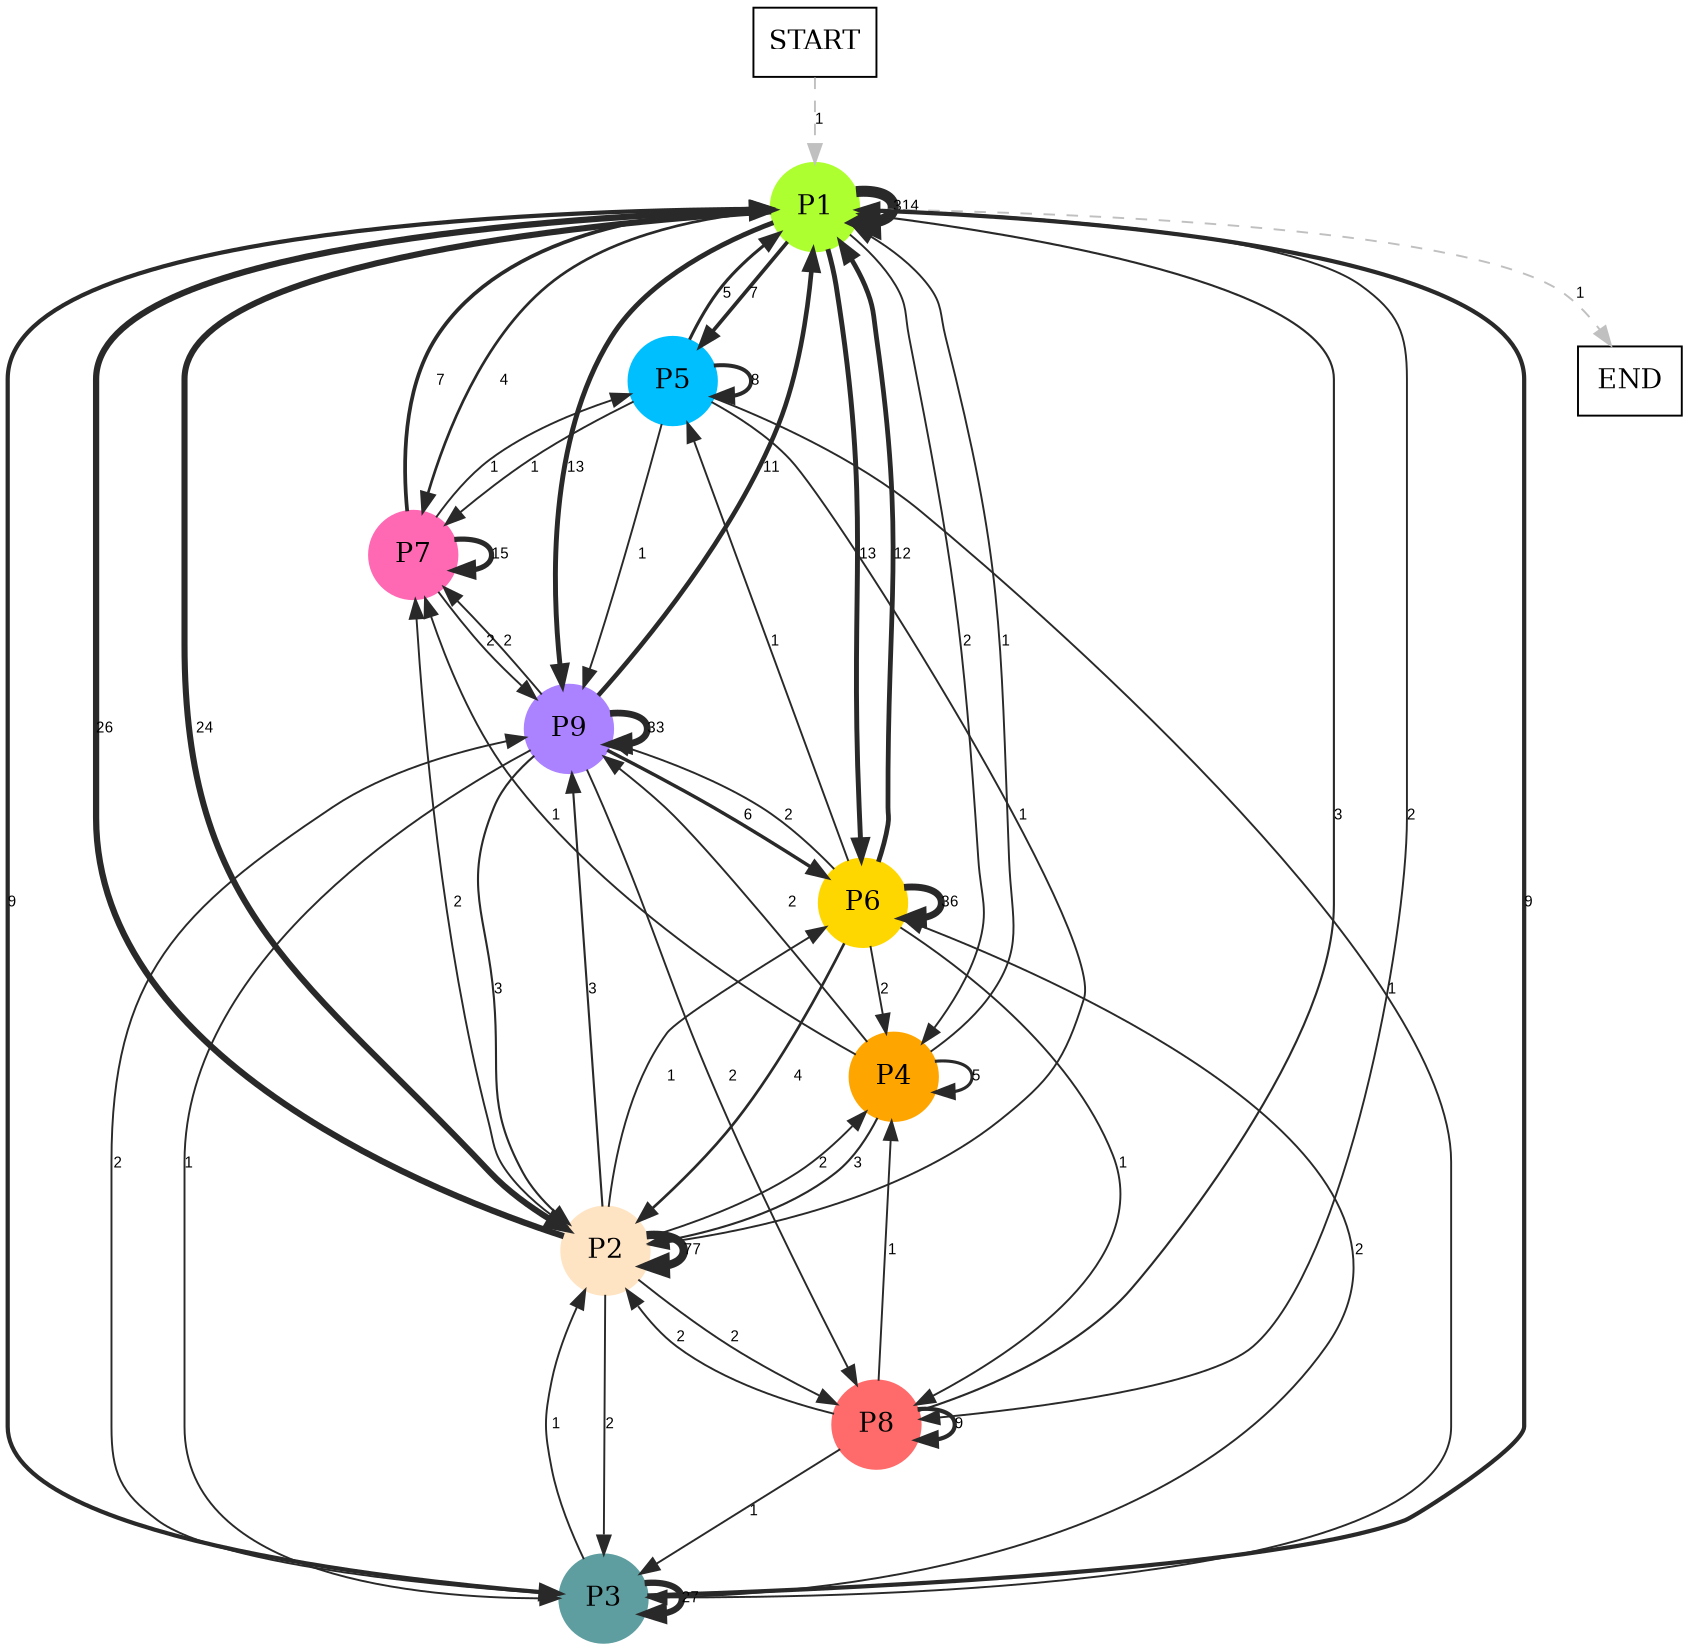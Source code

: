 digraph graphname {
	dpi = 150
	size="16,11!";
	margin = 0;
"P1" [shape=circle, color=greenyellow, style=filled]"P5" [shape=circle, color=deepskyblue, style=filled]"P8" [shape=circle, color=indianred1, style=filled]"P3" [shape=circle, color=cadetblue, style=filled]"P9" [shape=circle, color=mediumpurple1, style=filled]"P2" [shape=circle, color=bisque, style=filled]"P6" [shape=circle, color=gold, style=filled]"P7" [shape=circle, color=hotpink, style=filled]"P4" [shape=circle, color=orange, style=filled]"START" [shape=box, fillcolor=white, style=filled, color=black]"END" [shape=box, fillcolor=white, style=filled, color=black]"P1" -> "P1" [ color=grey16 penwidth = "5.749392985908253"label ="314" labelfloat=false fontname="Arial" fontsize=8]
"P1" -> "P5" [ color=grey16 penwidth = "1.9459101490553132"label ="7" labelfloat=false fontname="Arial" fontsize=8]
"P1" -> "P8" [ color=grey16 penwidth = "1"label ="2" labelfloat=false fontname="Arial" fontsize=8]
"P1" -> "P3" [ color=grey16 penwidth = "2.1972245773362196"label ="9" labelfloat=false fontname="Arial" fontsize=8]
"P1" -> "P9" [ color=grey16 penwidth = "2.5649493574615367"label ="13" labelfloat=false fontname="Arial" fontsize=8]
"P1" -> "P2" [ color=grey16 penwidth = "3.1780538303479458"label ="24" labelfloat=false fontname="Arial" fontsize=8]
"P1" -> "P6" [ color=grey16 penwidth = "2.5649493574615367"label ="13" labelfloat=false fontname="Arial" fontsize=8]
"P1" -> "P7" [ color=grey16 penwidth = "1.3862943611198906"label ="4" labelfloat=false fontname="Arial" fontsize=8]
"P1" -> "P4" [ color=grey16 penwidth = "1"label ="2" labelfloat=false fontname="Arial" fontsize=8]
"P1" -> "END" [ style = dashed color=grey label ="1" labelfloat=false fontname="Arial" fontsize=8]
"P5" -> "P1" [ color=grey16 penwidth = "1.6094379124341003"label ="5" labelfloat=false fontname="Arial" fontsize=8]
"P5" -> "P5" [ color=grey16 penwidth = "2.0794415416798357"label ="8" labelfloat=false fontname="Arial" fontsize=8]
"P5" -> "P3" [ color=grey16 penwidth = "1"label ="1" labelfloat=false fontname="Arial" fontsize=8]
"P5" -> "P9" [ color=grey16 penwidth = "1"label ="1" labelfloat=false fontname="Arial" fontsize=8]
"P5" -> "P2" [ color=grey16 penwidth = "1"label ="1" labelfloat=false fontname="Arial" fontsize=8]
"P5" -> "P7" [ color=grey16 penwidth = "1"label ="1" labelfloat=false fontname="Arial" fontsize=8]
"P8" -> "P1" [ color=grey16 penwidth = "1.0986122886681098"label ="3" labelfloat=false fontname="Arial" fontsize=8]
"P8" -> "P8" [ color=grey16 penwidth = "2.1972245773362196"label ="9" labelfloat=false fontname="Arial" fontsize=8]
"P8" -> "P3" [ color=grey16 penwidth = "1"label ="1" labelfloat=false fontname="Arial" fontsize=8]
"P8" -> "P2" [ color=grey16 penwidth = "1"label ="2" labelfloat=false fontname="Arial" fontsize=8]
"P8" -> "P4" [ color=grey16 penwidth = "1"label ="1" labelfloat=false fontname="Arial" fontsize=8]
"P3" -> "P1" [ color=grey16 penwidth = "2.1972245773362196"label ="9" labelfloat=false fontname="Arial" fontsize=8]
"P3" -> "P3" [ color=grey16 penwidth = "3.295836866004329"label ="27" labelfloat=false fontname="Arial" fontsize=8]
"P3" -> "P9" [ color=grey16 penwidth = "1"label ="2" labelfloat=false fontname="Arial" fontsize=8]
"P3" -> "P2" [ color=grey16 penwidth = "1"label ="1" labelfloat=false fontname="Arial" fontsize=8]
"P3" -> "P6" [ color=grey16 penwidth = "1"label ="2" labelfloat=false fontname="Arial" fontsize=8]
"P9" -> "P1" [ color=grey16 penwidth = "2.3978952727983707"label ="11" labelfloat=false fontname="Arial" fontsize=8]
"P9" -> "P8" [ color=grey16 penwidth = "1"label ="2" labelfloat=false fontname="Arial" fontsize=8]
"P9" -> "P3" [ color=grey16 penwidth = "1"label ="1" labelfloat=false fontname="Arial" fontsize=8]
"P9" -> "P9" [ color=grey16 penwidth = "3.4965075614664802"label ="33" labelfloat=false fontname="Arial" fontsize=8]
"P9" -> "P2" [ color=grey16 penwidth = "1.0986122886681098"label ="3" labelfloat=false fontname="Arial" fontsize=8]
"P9" -> "P6" [ color=grey16 penwidth = "1.791759469228055"label ="6" labelfloat=false fontname="Arial" fontsize=8]
"P9" -> "P7" [ color=grey16 penwidth = "1"label ="2" labelfloat=false fontname="Arial" fontsize=8]
"P2" -> "P1" [ color=grey16 penwidth = "3.258096538021482"label ="26" labelfloat=false fontname="Arial" fontsize=8]
"P2" -> "P8" [ color=grey16 penwidth = "1"label ="2" labelfloat=false fontname="Arial" fontsize=8]
"P2" -> "P3" [ color=grey16 penwidth = "1"label ="2" labelfloat=false fontname="Arial" fontsize=8]
"P2" -> "P9" [ color=grey16 penwidth = "1.0986122886681098"label ="3" labelfloat=false fontname="Arial" fontsize=8]
"P2" -> "P2" [ color=grey16 penwidth = "4.343805421853684"label ="77" labelfloat=false fontname="Arial" fontsize=8]
"P2" -> "P6" [ color=grey16 penwidth = "1"label ="1" labelfloat=false fontname="Arial" fontsize=8]
"P2" -> "P7" [ color=grey16 penwidth = "1"label ="2" labelfloat=false fontname="Arial" fontsize=8]
"P2" -> "P4" [ color=grey16 penwidth = "1"label ="2" labelfloat=false fontname="Arial" fontsize=8]
"P6" -> "P1" [ color=grey16 penwidth = "2.4849066497880004"label ="12" labelfloat=false fontname="Arial" fontsize=8]
"P6" -> "P5" [ color=grey16 penwidth = "1"label ="1" labelfloat=false fontname="Arial" fontsize=8]
"P6" -> "P8" [ color=grey16 penwidth = "1"label ="1" labelfloat=false fontname="Arial" fontsize=8]
"P6" -> "P9" [ color=grey16 penwidth = "1"label ="2" labelfloat=false fontname="Arial" fontsize=8]
"P6" -> "P2" [ color=grey16 penwidth = "1.3862943611198906"label ="4" labelfloat=false fontname="Arial" fontsize=8]
"P6" -> "P6" [ color=grey16 penwidth = "3.58351893845611"label ="36" labelfloat=false fontname="Arial" fontsize=8]
"P6" -> "P4" [ color=grey16 penwidth = "1"label ="2" labelfloat=false fontname="Arial" fontsize=8]
"P7" -> "P1" [ color=grey16 penwidth = "1.9459101490553132"label ="7" labelfloat=false fontname="Arial" fontsize=8]
"P7" -> "P5" [ color=grey16 penwidth = "1"label ="1" labelfloat=false fontname="Arial" fontsize=8]
"P7" -> "P9" [ color=grey16 penwidth = "1"label ="2" labelfloat=false fontname="Arial" fontsize=8]
"P7" -> "P7" [ color=grey16 penwidth = "2.70805020110221"label ="15" labelfloat=false fontname="Arial" fontsize=8]
"P4" -> "P1" [ color=grey16 penwidth = "1"label ="1" labelfloat=false fontname="Arial" fontsize=8]
"P4" -> "P9" [ color=grey16 penwidth = "1"label ="2" labelfloat=false fontname="Arial" fontsize=8]
"P4" -> "P2" [ color=grey16 penwidth = "1.0986122886681098"label ="3" labelfloat=false fontname="Arial" fontsize=8]
"P4" -> "P7" [ color=grey16 penwidth = "1"label ="1" labelfloat=false fontname="Arial" fontsize=8]
"P4" -> "P4" [ color=grey16 penwidth = "1.6094379124341003"label ="5" labelfloat=false fontname="Arial" fontsize=8]
"START" -> "P1" [ style = dashed color=grey label ="1" labelfloat=false fontname="Arial" fontsize=8]
}